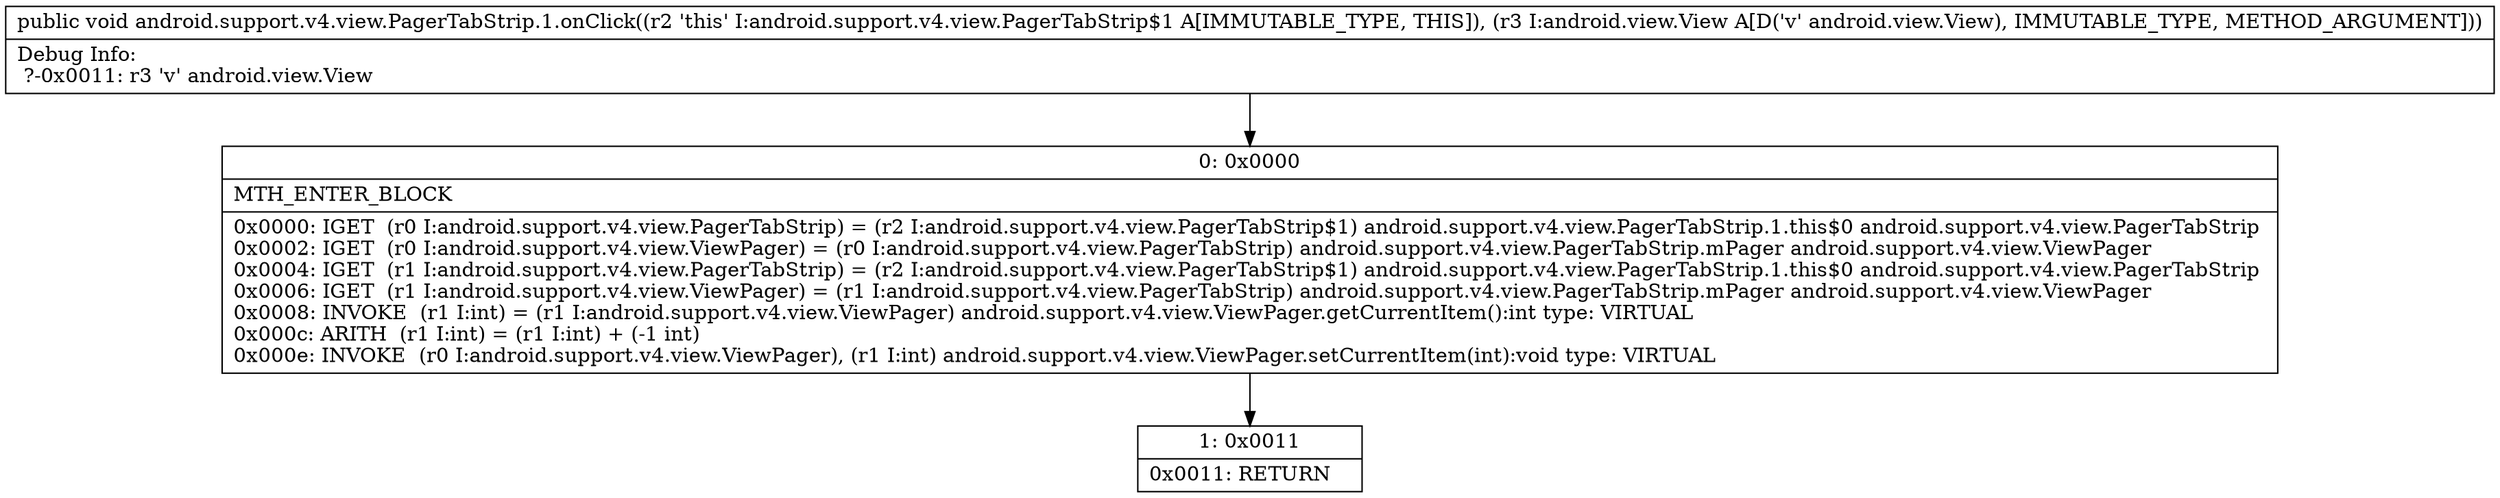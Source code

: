 digraph "CFG forandroid.support.v4.view.PagerTabStrip.1.onClick(Landroid\/view\/View;)V" {
Node_0 [shape=record,label="{0\:\ 0x0000|MTH_ENTER_BLOCK\l|0x0000: IGET  (r0 I:android.support.v4.view.PagerTabStrip) = (r2 I:android.support.v4.view.PagerTabStrip$1) android.support.v4.view.PagerTabStrip.1.this$0 android.support.v4.view.PagerTabStrip \l0x0002: IGET  (r0 I:android.support.v4.view.ViewPager) = (r0 I:android.support.v4.view.PagerTabStrip) android.support.v4.view.PagerTabStrip.mPager android.support.v4.view.ViewPager \l0x0004: IGET  (r1 I:android.support.v4.view.PagerTabStrip) = (r2 I:android.support.v4.view.PagerTabStrip$1) android.support.v4.view.PagerTabStrip.1.this$0 android.support.v4.view.PagerTabStrip \l0x0006: IGET  (r1 I:android.support.v4.view.ViewPager) = (r1 I:android.support.v4.view.PagerTabStrip) android.support.v4.view.PagerTabStrip.mPager android.support.v4.view.ViewPager \l0x0008: INVOKE  (r1 I:int) = (r1 I:android.support.v4.view.ViewPager) android.support.v4.view.ViewPager.getCurrentItem():int type: VIRTUAL \l0x000c: ARITH  (r1 I:int) = (r1 I:int) + (\-1 int) \l0x000e: INVOKE  (r0 I:android.support.v4.view.ViewPager), (r1 I:int) android.support.v4.view.ViewPager.setCurrentItem(int):void type: VIRTUAL \l}"];
Node_1 [shape=record,label="{1\:\ 0x0011|0x0011: RETURN   \l}"];
MethodNode[shape=record,label="{public void android.support.v4.view.PagerTabStrip.1.onClick((r2 'this' I:android.support.v4.view.PagerTabStrip$1 A[IMMUTABLE_TYPE, THIS]), (r3 I:android.view.View A[D('v' android.view.View), IMMUTABLE_TYPE, METHOD_ARGUMENT]))  | Debug Info:\l  ?\-0x0011: r3 'v' android.view.View\l}"];
MethodNode -> Node_0;
Node_0 -> Node_1;
}


